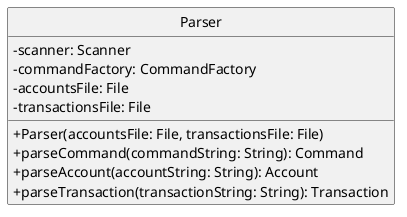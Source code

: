 @startuml
skinparam classAttributeIconSize 0
hide circle
class Parser {
    -scanner: Scanner
    -commandFactory: CommandFactory
    -accountsFile: File
    -transactionsFile: File
    +Parser(accountsFile: File, transactionsFile: File)
    +parseCommand(commandString: String): Command
    +parseAccount(accountString: String): Account
    +parseTransaction(transactionString: String): Transaction
}
@enduml
